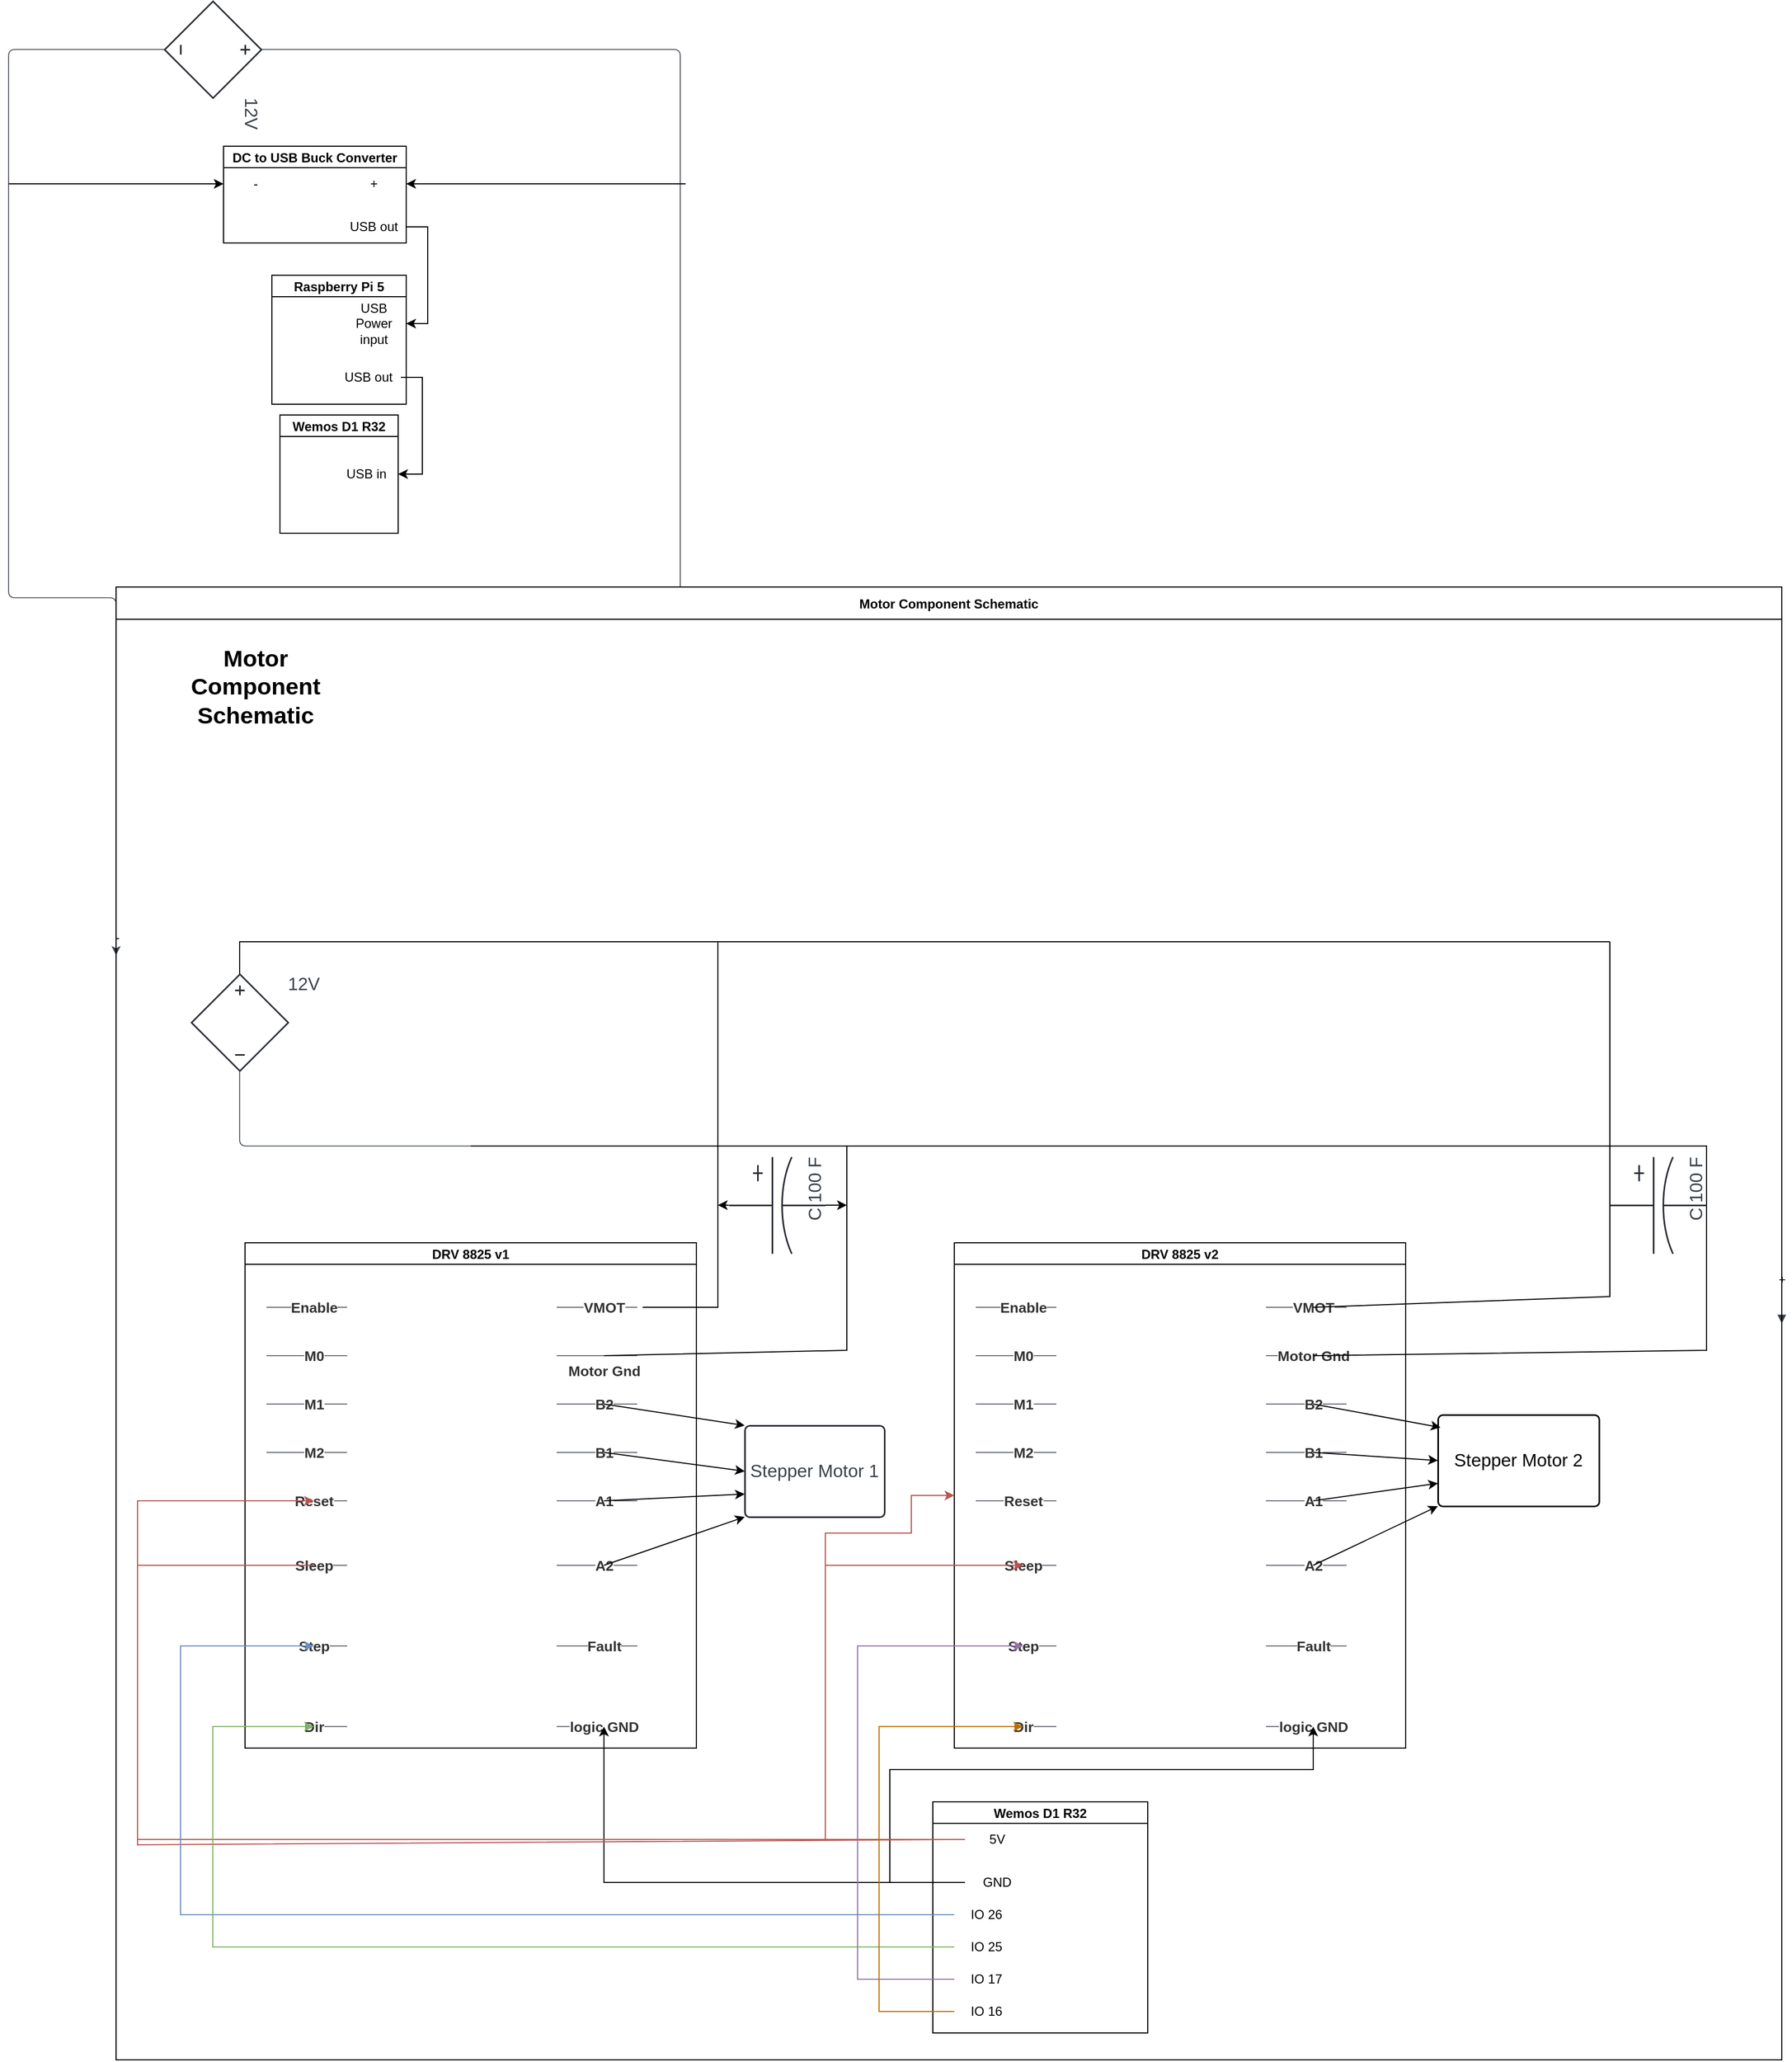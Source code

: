 <mxfile version="24.7.7">
  <diagram name="Page-1" id="7f8eeRSNO61apV8C3hmS">
    <mxGraphModel dx="2049" dy="2164" grid="1" gridSize="10" guides="1" tooltips="1" connect="1" arrows="1" fold="1" page="1" pageScale="1" pageWidth="850" pageHeight="1100" math="0" shadow="0">
      <root>
        <mxCell id="0" />
        <mxCell id="1" parent="0" />
        <mxCell id="pym4YxWfksxZp7_tP3VW-1" value="" style="html=1;overflow=block;blockSpacing=1;whiteSpace=wrap;container=1;pointerEvents=0;collapsible=0;recursiveResize=0;fontSize=13;spacing=0;strokeColor=#unset;fillOpacity=0;rounded=1;absoluteArcSize=1;arcSize=9;fillColor=#000000;strokeWidth=NaN;lucidId=iUW3VaTIrjWA;" vertex="1" parent="1">
          <mxGeometry x="210" y="60" width="405" height="585" as="geometry" />
        </mxCell>
        <mxCell id="pym4YxWfksxZp7_tP3VW-14" value="" style="html=1;jettySize=18;whiteSpace=wrap;fontSize=13;strokeColor=#3a414a;strokeOpacity=100;strokeWidth=0.8;rounded=1;arcSize=12;edgeStyle=orthogonalEdgeStyle;startArrow=none;endArrow=classic;exitX=0.5;exitY=1;exitPerimeter=0;lucidId=90W3UFExJlwN;entryX=0;entryY=0.25;entryDx=0;entryDy=0;endFill=1;exitDx=0;exitDy=0;" edge="1" parent="1" source="pym4YxWfksxZp7_tP3VW-19" target="pym4YxWfksxZp7_tP3VW-138">
          <mxGeometry width="100" height="100" relative="1" as="geometry">
            <Array as="points">
              <mxPoint x="530" y="-720" />
              <mxPoint x="530" y="-210" />
            </Array>
            <mxPoint x="1457.14" y="-497.6" as="targetPoint" />
            <mxPoint x="650" y="-710" as="sourcePoint" />
          </mxGeometry>
        </mxCell>
        <mxCell id="pym4YxWfksxZp7_tP3VW-226" value="-" style="edgeLabel;html=1;align=center;verticalAlign=middle;resizable=0;points=[];" vertex="1" connectable="0" parent="pym4YxWfksxZp7_tP3VW-14">
          <mxGeometry x="0.969" y="1" relative="1" as="geometry">
            <mxPoint as="offset" />
          </mxGeometry>
        </mxCell>
        <mxCell id="pym4YxWfksxZp7_tP3VW-18" value="" style="html=1;jettySize=18;whiteSpace=wrap;fontSize=13;strokeColor=#3a414a;strokeOpacity=100;strokeWidth=0.8;rounded=1;arcSize=12;edgeStyle=orthogonalEdgeStyle;startArrow=none;endArrow=block;exitX=0.5;exitY=0;exitPerimeter=0;lucidId=~0W3Ct3SU_Aw;entryX=1;entryY=0.5;entryDx=0;entryDy=0;endFill=1;exitDx=0;exitDy=0;" edge="1" parent="1" source="pym4YxWfksxZp7_tP3VW-19" target="pym4YxWfksxZp7_tP3VW-138">
          <mxGeometry width="100" height="100" relative="1" as="geometry">
            <Array as="points">
              <mxPoint x="1155" y="-720" />
              <mxPoint x="1155" y="-200" />
            </Array>
            <mxPoint x="1115" y="-190.0" as="targetPoint" />
            <mxPoint x="1030" y="-710.0" as="sourcePoint" />
          </mxGeometry>
        </mxCell>
        <mxCell id="pym4YxWfksxZp7_tP3VW-225" value="+" style="edgeLabel;html=1;align=center;verticalAlign=middle;resizable=0;points=[];" vertex="1" connectable="0" parent="pym4YxWfksxZp7_tP3VW-18">
          <mxGeometry x="0.968" relative="1" as="geometry">
            <mxPoint as="offset" />
          </mxGeometry>
        </mxCell>
        <mxCell id="pym4YxWfksxZp7_tP3VW-19" value="12V" style="html=1;overflow=block;blockSpacing=1;whiteSpace=wrap;shape=mxgraph.electrical.signal_sources.dependent_source_3;verticalLabelPosition=middle;align=left;verticalAlign=top;labelPosition=right;fontSize=16.7;fontColor=#3a414a;spacing=0;strokeColor=#282c33;strokeOpacity=100;fillOpacity=100;rounded=1;absoluteArcSize=1;arcSize=9;rotation=90;fillColor=#ffffff;strokeWidth=1.5;lucidId=ARX3QMTHyp3W;" vertex="1" parent="1">
          <mxGeometry x="675" y="-765" width="90" height="90" as="geometry" />
        </mxCell>
        <mxCell id="pym4YxWfksxZp7_tP3VW-138" value="Motor Component Schematic" style="swimlane;startSize=30;swimlaneHead=1;noLabel=0;verticalAlign=middle;labelBackgroundColor=none;" vertex="1" parent="1">
          <mxGeometry x="630" y="-220" width="1550" height="1370" as="geometry">
            <mxRectangle x="630" y="-220" width="220" height="40" as="alternateBounds" />
          </mxGeometry>
        </mxCell>
        <mxCell id="pym4YxWfksxZp7_tP3VW-97" value="DRV 8825 v1" style="swimlane;startSize=20;" vertex="1" parent="pym4YxWfksxZp7_tP3VW-138">
          <mxGeometry x="120" y="610" width="420" height="470" as="geometry">
            <mxRectangle x="490" y="680" width="100" height="40" as="alternateBounds" />
          </mxGeometry>
        </mxCell>
        <mxCell id="pym4YxWfksxZp7_tP3VW-27" value="" style="html=1;jettySize=18;whiteSpace=wrap;fontSize=13;strokeColor=#3a414a;strokeOpacity=100;strokeWidth=0.8;rounded=1;arcSize=12;edgeStyle=orthogonalEdgeStyle;startArrow=none;endArrow=none;lucidId=ucY3mJvDZ3Nv;" edge="1" parent="pym4YxWfksxZp7_tP3VW-97">
          <mxGeometry width="100" height="100" relative="1" as="geometry">
            <Array as="points" />
            <mxPoint x="95" y="60" as="sourcePoint" />
            <mxPoint x="20" y="60" as="targetPoint" />
          </mxGeometry>
        </mxCell>
        <mxCell id="pym4YxWfksxZp7_tP3VW-28" value="Enable" style="text;html=1;resizable=0;labelBackgroundColor=default;align=center;verticalAlign=middle;fontStyle=1;fontColor=#333333;fontSize=13.3;" vertex="1" parent="pym4YxWfksxZp7_tP3VW-27">
          <mxGeometry x="-0.173" relative="1" as="geometry">
            <mxPoint as="offset" />
          </mxGeometry>
        </mxCell>
        <mxCell id="pym4YxWfksxZp7_tP3VW-29" value="" style="html=1;jettySize=18;whiteSpace=wrap;fontSize=13;strokeColor=#3a414a;strokeOpacity=100;strokeWidth=0.8;rounded=1;arcSize=12;edgeStyle=orthogonalEdgeStyle;startArrow=none;endArrow=none;lucidId=~cY3NGBpno4B;" edge="1" parent="pym4YxWfksxZp7_tP3VW-97">
          <mxGeometry width="100" height="100" relative="1" as="geometry">
            <Array as="points" />
            <mxPoint x="95" y="105" as="sourcePoint" />
            <mxPoint x="20" y="105" as="targetPoint" />
          </mxGeometry>
        </mxCell>
        <mxCell id="pym4YxWfksxZp7_tP3VW-30" value="M0" style="text;html=1;resizable=0;labelBackgroundColor=default;align=center;verticalAlign=middle;fontStyle=1;fontColor=#333333;fontSize=13.3;" vertex="1" parent="pym4YxWfksxZp7_tP3VW-29">
          <mxGeometry x="-0.173" relative="1" as="geometry">
            <mxPoint as="offset" />
          </mxGeometry>
        </mxCell>
        <mxCell id="pym4YxWfksxZp7_tP3VW-31" value="" style="html=1;jettySize=18;whiteSpace=wrap;fontSize=13;strokeColor=#3a414a;strokeOpacity=100;strokeWidth=0.8;rounded=1;arcSize=12;edgeStyle=orthogonalEdgeStyle;startArrow=none;endArrow=none;lucidId=ddY3imBptLGA;" edge="1" parent="pym4YxWfksxZp7_tP3VW-97">
          <mxGeometry width="100" height="100" relative="1" as="geometry">
            <Array as="points" />
            <mxPoint x="95" y="150" as="sourcePoint" />
            <mxPoint x="20" y="150" as="targetPoint" />
          </mxGeometry>
        </mxCell>
        <mxCell id="pym4YxWfksxZp7_tP3VW-32" value="M1" style="text;html=1;resizable=0;labelBackgroundColor=default;align=center;verticalAlign=middle;fontStyle=1;fontColor=#333333;fontSize=13.3;" vertex="1" parent="pym4YxWfksxZp7_tP3VW-31">
          <mxGeometry x="-0.173" relative="1" as="geometry">
            <mxPoint as="offset" />
          </mxGeometry>
        </mxCell>
        <mxCell id="pym4YxWfksxZp7_tP3VW-33" value="" style="html=1;jettySize=18;whiteSpace=wrap;fontSize=13;strokeColor=#3a414a;strokeOpacity=100;strokeWidth=0.8;rounded=1;arcSize=12;edgeStyle=orthogonalEdgeStyle;startArrow=none;endArrow=none;lucidId=odY3B1r..Krc;" edge="1" parent="pym4YxWfksxZp7_tP3VW-97">
          <mxGeometry width="100" height="100" relative="1" as="geometry">
            <Array as="points" />
            <mxPoint x="95" y="195" as="sourcePoint" />
            <mxPoint x="20" y="195" as="targetPoint" />
          </mxGeometry>
        </mxCell>
        <mxCell id="pym4YxWfksxZp7_tP3VW-34" value="M2" style="text;html=1;resizable=0;labelBackgroundColor=default;align=center;verticalAlign=middle;fontStyle=1;fontColor=#333333;fontSize=13.3;" vertex="1" parent="pym4YxWfksxZp7_tP3VW-33">
          <mxGeometry x="-0.173" relative="1" as="geometry">
            <mxPoint as="offset" />
          </mxGeometry>
        </mxCell>
        <mxCell id="pym4YxWfksxZp7_tP3VW-35" value="" style="html=1;jettySize=18;whiteSpace=wrap;fontSize=13;strokeColor=#3a414a;strokeOpacity=100;strokeWidth=0.8;rounded=1;arcSize=12;edgeStyle=orthogonalEdgeStyle;startArrow=none;endArrow=none;lucidId=qdY3grdjKxWu;" edge="1" parent="pym4YxWfksxZp7_tP3VW-97">
          <mxGeometry width="100" height="100" relative="1" as="geometry">
            <Array as="points" />
            <mxPoint x="95" y="240" as="sourcePoint" />
            <mxPoint x="20" y="240" as="targetPoint" />
          </mxGeometry>
        </mxCell>
        <mxCell id="pym4YxWfksxZp7_tP3VW-36" value="Reset" style="text;html=1;resizable=0;labelBackgroundColor=default;align=center;verticalAlign=middle;fontStyle=1;fontColor=#333333;fontSize=13.3;" vertex="1" parent="pym4YxWfksxZp7_tP3VW-35">
          <mxGeometry x="-0.173" relative="1" as="geometry">
            <mxPoint as="offset" />
          </mxGeometry>
        </mxCell>
        <mxCell id="pym4YxWfksxZp7_tP3VW-37" value="" style="html=1;jettySize=18;whiteSpace=wrap;fontSize=13;strokeColor=#3a414a;strokeOpacity=100;strokeWidth=0.8;rounded=1;arcSize=12;edgeStyle=orthogonalEdgeStyle;startArrow=none;endArrow=none;lucidId=sdY3.HNj6rKa;" edge="1" parent="pym4YxWfksxZp7_tP3VW-97">
          <mxGeometry width="100" height="100" relative="1" as="geometry">
            <Array as="points" />
            <mxPoint x="95" y="300" as="sourcePoint" />
            <mxPoint x="20" y="300" as="targetPoint" />
          </mxGeometry>
        </mxCell>
        <mxCell id="pym4YxWfksxZp7_tP3VW-38" value="Sleep" style="text;html=1;resizable=0;labelBackgroundColor=default;align=center;verticalAlign=middle;fontStyle=1;fontColor=#333333;fontSize=13.3;" vertex="1" parent="pym4YxWfksxZp7_tP3VW-37">
          <mxGeometry x="-0.173" relative="1" as="geometry">
            <mxPoint as="offset" />
          </mxGeometry>
        </mxCell>
        <mxCell id="pym4YxWfksxZp7_tP3VW-39" value="" style="html=1;jettySize=18;whiteSpace=wrap;fontSize=13;strokeColor=#3a414a;strokeOpacity=100;strokeWidth=0.8;rounded=1;arcSize=12;edgeStyle=orthogonalEdgeStyle;startArrow=none;endArrow=none;lucidId=ydY3kjrEk9Y1;" edge="1" parent="pym4YxWfksxZp7_tP3VW-97">
          <mxGeometry width="100" height="100" relative="1" as="geometry">
            <Array as="points" />
            <mxPoint x="95" y="375" as="sourcePoint" />
            <mxPoint x="20" y="375" as="targetPoint" />
          </mxGeometry>
        </mxCell>
        <mxCell id="pym4YxWfksxZp7_tP3VW-40" value="Step" style="text;html=1;resizable=0;labelBackgroundColor=default;align=center;verticalAlign=middle;fontStyle=1;fontColor=#333333;fontSize=13.3;" vertex="1" parent="pym4YxWfksxZp7_tP3VW-39">
          <mxGeometry x="-0.173" relative="1" as="geometry">
            <mxPoint as="offset" />
          </mxGeometry>
        </mxCell>
        <mxCell id="pym4YxWfksxZp7_tP3VW-41" value="" style="html=1;jettySize=18;whiteSpace=wrap;fontSize=13;strokeColor=#3a414a;strokeOpacity=100;strokeWidth=0.8;rounded=1;arcSize=12;edgeStyle=orthogonalEdgeStyle;startArrow=none;endArrow=none;lucidId=BdY3i.5ItI6B;" edge="1" parent="pym4YxWfksxZp7_tP3VW-97">
          <mxGeometry width="100" height="100" relative="1" as="geometry">
            <Array as="points" />
            <mxPoint x="95" y="450" as="sourcePoint" />
            <mxPoint x="20" y="450" as="targetPoint" />
          </mxGeometry>
        </mxCell>
        <mxCell id="pym4YxWfksxZp7_tP3VW-42" value="Dir" style="text;html=1;resizable=0;labelBackgroundColor=default;align=center;verticalAlign=middle;fontStyle=1;fontColor=#333333;fontSize=13.3;" vertex="1" parent="pym4YxWfksxZp7_tP3VW-41">
          <mxGeometry x="-0.173" relative="1" as="geometry">
            <mxPoint as="offset" />
          </mxGeometry>
        </mxCell>
        <mxCell id="pym4YxWfksxZp7_tP3VW-43" value="" style="html=1;jettySize=18;whiteSpace=wrap;fontSize=13;strokeColor=#3a414a;strokeOpacity=100;strokeWidth=0.8;rounded=1;arcSize=12;edgeStyle=orthogonalEdgeStyle;startArrow=none;endArrow=none;lucidId=SdY3vMm.1YsY;" edge="1" parent="pym4YxWfksxZp7_tP3VW-97">
          <mxGeometry width="100" height="100" relative="1" as="geometry">
            <Array as="points" />
            <mxPoint x="365" y="60" as="sourcePoint" />
            <mxPoint x="290" y="60" as="targetPoint" />
          </mxGeometry>
        </mxCell>
        <mxCell id="pym4YxWfksxZp7_tP3VW-44" value="VMOT" style="text;html=1;resizable=0;labelBackgroundColor=default;align=center;verticalAlign=middle;fontStyle=1;fontColor=#333333;fontSize=13.3;" vertex="1" parent="pym4YxWfksxZp7_tP3VW-43">
          <mxGeometry x="-0.173" relative="1" as="geometry">
            <mxPoint as="offset" />
          </mxGeometry>
        </mxCell>
        <mxCell id="pym4YxWfksxZp7_tP3VW-45" value="" style="html=1;jettySize=18;whiteSpace=wrap;fontSize=13;strokeColor=#3a414a;strokeOpacity=100;strokeWidth=0.8;rounded=1;arcSize=12;edgeStyle=orthogonalEdgeStyle;startArrow=none;endArrow=none;lucidId=SdY3_CNYKk1w;" edge="1" parent="pym4YxWfksxZp7_tP3VW-97">
          <mxGeometry width="100" height="100" relative="1" as="geometry">
            <Array as="points" />
            <mxPoint x="365" y="105" as="sourcePoint" />
            <mxPoint x="290" y="105" as="targetPoint" />
          </mxGeometry>
        </mxCell>
        <mxCell id="pym4YxWfksxZp7_tP3VW-46" value="Motor Gnd" style="text;html=1;resizable=0;labelBackgroundColor=default;align=center;verticalAlign=top;fontStyle=1;fontColor=#333333;fontSize=13.3;" vertex="1" parent="pym4YxWfksxZp7_tP3VW-45">
          <mxGeometry x="-0.173" relative="1" as="geometry">
            <mxPoint as="offset" />
          </mxGeometry>
        </mxCell>
        <mxCell id="pym4YxWfksxZp7_tP3VW-47" value="" style="html=1;jettySize=18;whiteSpace=wrap;fontSize=13;strokeColor=#3a414a;strokeOpacity=100;strokeWidth=0.8;rounded=1;arcSize=12;edgeStyle=orthogonalEdgeStyle;startArrow=none;endArrow=none;lucidId=SdY35.Cq0KX-;" edge="1" parent="pym4YxWfksxZp7_tP3VW-97">
          <mxGeometry width="100" height="100" relative="1" as="geometry">
            <Array as="points" />
            <mxPoint x="365" y="150" as="sourcePoint" />
            <mxPoint x="290" y="150" as="targetPoint" />
          </mxGeometry>
        </mxCell>
        <mxCell id="pym4YxWfksxZp7_tP3VW-48" value="B2" style="text;html=1;resizable=0;labelBackgroundColor=default;align=center;verticalAlign=middle;fontStyle=1;fontColor=#333333;fontSize=13.3;" vertex="1" parent="pym4YxWfksxZp7_tP3VW-47">
          <mxGeometry x="-0.173" relative="1" as="geometry">
            <mxPoint as="offset" />
          </mxGeometry>
        </mxCell>
        <mxCell id="pym4YxWfksxZp7_tP3VW-49" value="" style="html=1;jettySize=18;whiteSpace=wrap;fontSize=13;strokeColor=#3a414a;strokeOpacity=100;strokeWidth=0.8;rounded=1;arcSize=12;edgeStyle=orthogonalEdgeStyle;startArrow=none;endArrow=none;lucidId=SdY3~BlzEds2;" edge="1" parent="pym4YxWfksxZp7_tP3VW-97">
          <mxGeometry width="100" height="100" relative="1" as="geometry">
            <Array as="points" />
            <mxPoint x="365" y="195" as="sourcePoint" />
            <mxPoint x="290" y="195" as="targetPoint" />
          </mxGeometry>
        </mxCell>
        <mxCell id="pym4YxWfksxZp7_tP3VW-50" value="B1" style="text;html=1;resizable=0;labelBackgroundColor=default;align=center;verticalAlign=middle;fontStyle=1;fontColor=#333333;fontSize=13.3;" vertex="1" parent="pym4YxWfksxZp7_tP3VW-49">
          <mxGeometry x="-0.173" relative="1" as="geometry">
            <mxPoint as="offset" />
          </mxGeometry>
        </mxCell>
        <mxCell id="pym4YxWfksxZp7_tP3VW-51" value="" style="html=1;jettySize=18;whiteSpace=wrap;fontSize=13;strokeColor=#3a414a;strokeOpacity=100;strokeWidth=0.8;rounded=1;arcSize=12;edgeStyle=orthogonalEdgeStyle;startArrow=none;endArrow=none;lucidId=SdY30ArI8SJu;" edge="1" parent="pym4YxWfksxZp7_tP3VW-97">
          <mxGeometry width="100" height="100" relative="1" as="geometry">
            <Array as="points" />
            <mxPoint x="365" y="240" as="sourcePoint" />
            <mxPoint x="290" y="240" as="targetPoint" />
          </mxGeometry>
        </mxCell>
        <mxCell id="pym4YxWfksxZp7_tP3VW-52" value="A1" style="text;html=1;resizable=0;labelBackgroundColor=default;align=center;verticalAlign=middle;fontStyle=1;fontColor=#333333;fontSize=13.3;" vertex="1" parent="pym4YxWfksxZp7_tP3VW-51">
          <mxGeometry x="-0.173" relative="1" as="geometry">
            <mxPoint as="offset" />
          </mxGeometry>
        </mxCell>
        <mxCell id="pym4YxWfksxZp7_tP3VW-53" value="" style="html=1;jettySize=18;whiteSpace=wrap;fontSize=13;strokeColor=#3a414a;strokeOpacity=100;strokeWidth=0.8;rounded=1;arcSize=12;edgeStyle=orthogonalEdgeStyle;startArrow=none;endArrow=none;lucidId=SdY3f5CYBzJn;" edge="1" parent="pym4YxWfksxZp7_tP3VW-97">
          <mxGeometry width="100" height="100" relative="1" as="geometry">
            <Array as="points" />
            <mxPoint x="365" y="300" as="sourcePoint" />
            <mxPoint x="290" y="300" as="targetPoint" />
          </mxGeometry>
        </mxCell>
        <mxCell id="pym4YxWfksxZp7_tP3VW-54" value="A2" style="text;html=1;resizable=0;labelBackgroundColor=default;align=center;verticalAlign=middle;fontStyle=1;fontColor=#333333;fontSize=13.3;" vertex="1" parent="pym4YxWfksxZp7_tP3VW-53">
          <mxGeometry x="-0.173" relative="1" as="geometry">
            <mxPoint as="offset" />
          </mxGeometry>
        </mxCell>
        <mxCell id="pym4YxWfksxZp7_tP3VW-55" value="" style="html=1;jettySize=18;whiteSpace=wrap;fontSize=13;strokeColor=#3a414a;strokeOpacity=100;strokeWidth=0.8;rounded=1;arcSize=12;edgeStyle=orthogonalEdgeStyle;startArrow=none;endArrow=none;lucidId=SdY3awZ6CT2i;" edge="1" parent="pym4YxWfksxZp7_tP3VW-97">
          <mxGeometry width="100" height="100" relative="1" as="geometry">
            <Array as="points" />
            <mxPoint x="365" y="375" as="sourcePoint" />
            <mxPoint x="290" y="375" as="targetPoint" />
          </mxGeometry>
        </mxCell>
        <mxCell id="pym4YxWfksxZp7_tP3VW-56" value="Fault" style="text;html=1;resizable=0;labelBackgroundColor=default;align=center;verticalAlign=middle;fontStyle=1;fontColor=#333333;fontSize=13.3;" vertex="1" parent="pym4YxWfksxZp7_tP3VW-55">
          <mxGeometry x="-0.173" relative="1" as="geometry">
            <mxPoint as="offset" />
          </mxGeometry>
        </mxCell>
        <mxCell id="pym4YxWfksxZp7_tP3VW-57" value="" style="html=1;jettySize=18;whiteSpace=wrap;fontSize=13;strokeColor=#3a414a;strokeOpacity=100;strokeWidth=0.8;rounded=1;arcSize=12;edgeStyle=orthogonalEdgeStyle;startArrow=none;endArrow=none;lucidId=SdY3CwZnx.ZL;" edge="1" parent="pym4YxWfksxZp7_tP3VW-97">
          <mxGeometry width="100" height="100" relative="1" as="geometry">
            <Array as="points" />
            <mxPoint x="365" y="450" as="sourcePoint" />
            <mxPoint x="290" y="450" as="targetPoint" />
          </mxGeometry>
        </mxCell>
        <mxCell id="pym4YxWfksxZp7_tP3VW-58" value="logic GND" style="text;html=1;resizable=0;labelBackgroundColor=default;align=center;verticalAlign=middle;fontStyle=1;fontColor=#333333;fontSize=13.3;" vertex="1" parent="pym4YxWfksxZp7_tP3VW-57">
          <mxGeometry x="-0.173" relative="1" as="geometry">
            <mxPoint as="offset" />
          </mxGeometry>
        </mxCell>
        <mxCell id="pym4YxWfksxZp7_tP3VW-151" value="" style="endArrow=none;html=1;rounded=0;" edge="1" parent="pym4YxWfksxZp7_tP3VW-97">
          <mxGeometry width="50" height="50" relative="1" as="geometry">
            <mxPoint x="370" y="60" as="sourcePoint" />
            <mxPoint x="440" y="-280" as="targetPoint" />
            <Array as="points">
              <mxPoint x="440" y="60" />
              <mxPoint x="440" y="-100" />
            </Array>
          </mxGeometry>
        </mxCell>
        <mxCell id="pym4YxWfksxZp7_tP3VW-103" value="DRV 8825 v2" style="swimlane;startSize=20;" vertex="1" parent="pym4YxWfksxZp7_tP3VW-138">
          <mxGeometry x="780" y="610" width="420" height="470" as="geometry">
            <mxRectangle x="690" y="630" width="100" height="40" as="alternateBounds" />
          </mxGeometry>
        </mxCell>
        <mxCell id="pym4YxWfksxZp7_tP3VW-104" value="" style="html=1;jettySize=18;whiteSpace=wrap;fontSize=13;strokeColor=#3a414a;strokeOpacity=100;strokeWidth=0.8;rounded=1;arcSize=12;edgeStyle=orthogonalEdgeStyle;startArrow=none;endArrow=none;lucidId=ucY3mJvDZ3Nv;" edge="1" parent="pym4YxWfksxZp7_tP3VW-103">
          <mxGeometry width="100" height="100" relative="1" as="geometry">
            <Array as="points" />
            <mxPoint x="95" y="60" as="sourcePoint" />
            <mxPoint x="20" y="60" as="targetPoint" />
          </mxGeometry>
        </mxCell>
        <mxCell id="pym4YxWfksxZp7_tP3VW-105" value="Enable" style="text;html=1;resizable=0;labelBackgroundColor=default;align=center;verticalAlign=middle;fontStyle=1;fontColor=#333333;fontSize=13.3;" vertex="1" parent="pym4YxWfksxZp7_tP3VW-104">
          <mxGeometry x="-0.173" relative="1" as="geometry">
            <mxPoint as="offset" />
          </mxGeometry>
        </mxCell>
        <mxCell id="pym4YxWfksxZp7_tP3VW-106" value="" style="html=1;jettySize=18;whiteSpace=wrap;fontSize=13;strokeColor=#3a414a;strokeOpacity=100;strokeWidth=0.8;rounded=1;arcSize=12;edgeStyle=orthogonalEdgeStyle;startArrow=none;endArrow=none;lucidId=~cY3NGBpno4B;" edge="1" parent="pym4YxWfksxZp7_tP3VW-103">
          <mxGeometry width="100" height="100" relative="1" as="geometry">
            <Array as="points" />
            <mxPoint x="95" y="105" as="sourcePoint" />
            <mxPoint x="20" y="105" as="targetPoint" />
          </mxGeometry>
        </mxCell>
        <mxCell id="pym4YxWfksxZp7_tP3VW-107" value="M0" style="text;html=1;resizable=0;labelBackgroundColor=default;align=center;verticalAlign=middle;fontStyle=1;fontColor=#333333;fontSize=13.3;" vertex="1" parent="pym4YxWfksxZp7_tP3VW-106">
          <mxGeometry x="-0.173" relative="1" as="geometry">
            <mxPoint as="offset" />
          </mxGeometry>
        </mxCell>
        <mxCell id="pym4YxWfksxZp7_tP3VW-108" value="" style="html=1;jettySize=18;whiteSpace=wrap;fontSize=13;strokeColor=#3a414a;strokeOpacity=100;strokeWidth=0.8;rounded=1;arcSize=12;edgeStyle=orthogonalEdgeStyle;startArrow=none;endArrow=none;lucidId=ddY3imBptLGA;" edge="1" parent="pym4YxWfksxZp7_tP3VW-103">
          <mxGeometry width="100" height="100" relative="1" as="geometry">
            <Array as="points" />
            <mxPoint x="95" y="150" as="sourcePoint" />
            <mxPoint x="20" y="150" as="targetPoint" />
          </mxGeometry>
        </mxCell>
        <mxCell id="pym4YxWfksxZp7_tP3VW-109" value="M1" style="text;html=1;resizable=0;labelBackgroundColor=default;align=center;verticalAlign=middle;fontStyle=1;fontColor=#333333;fontSize=13.3;" vertex="1" parent="pym4YxWfksxZp7_tP3VW-108">
          <mxGeometry x="-0.173" relative="1" as="geometry">
            <mxPoint as="offset" />
          </mxGeometry>
        </mxCell>
        <mxCell id="pym4YxWfksxZp7_tP3VW-110" value="" style="html=1;jettySize=18;whiteSpace=wrap;fontSize=13;strokeColor=#3a414a;strokeOpacity=100;strokeWidth=0.8;rounded=1;arcSize=12;edgeStyle=orthogonalEdgeStyle;startArrow=none;endArrow=none;lucidId=odY3B1r..Krc;" edge="1" parent="pym4YxWfksxZp7_tP3VW-103">
          <mxGeometry width="100" height="100" relative="1" as="geometry">
            <Array as="points" />
            <mxPoint x="95" y="195" as="sourcePoint" />
            <mxPoint x="20" y="195" as="targetPoint" />
          </mxGeometry>
        </mxCell>
        <mxCell id="pym4YxWfksxZp7_tP3VW-111" value="M2" style="text;html=1;resizable=0;labelBackgroundColor=default;align=center;verticalAlign=middle;fontStyle=1;fontColor=#333333;fontSize=13.3;" vertex="1" parent="pym4YxWfksxZp7_tP3VW-110">
          <mxGeometry x="-0.173" relative="1" as="geometry">
            <mxPoint as="offset" />
          </mxGeometry>
        </mxCell>
        <mxCell id="pym4YxWfksxZp7_tP3VW-112" value="" style="html=1;jettySize=18;whiteSpace=wrap;fontSize=13;strokeColor=#3a414a;strokeOpacity=100;strokeWidth=0.8;rounded=1;arcSize=12;edgeStyle=orthogonalEdgeStyle;startArrow=none;endArrow=none;lucidId=qdY3grdjKxWu;" edge="1" parent="pym4YxWfksxZp7_tP3VW-103">
          <mxGeometry width="100" height="100" relative="1" as="geometry">
            <Array as="points" />
            <mxPoint x="95" y="240" as="sourcePoint" />
            <mxPoint x="20" y="240" as="targetPoint" />
          </mxGeometry>
        </mxCell>
        <mxCell id="pym4YxWfksxZp7_tP3VW-113" value="Reset" style="text;html=1;resizable=0;labelBackgroundColor=default;align=center;verticalAlign=middle;fontStyle=1;fontColor=#333333;fontSize=13.3;" vertex="1" parent="pym4YxWfksxZp7_tP3VW-112">
          <mxGeometry x="-0.173" relative="1" as="geometry">
            <mxPoint as="offset" />
          </mxGeometry>
        </mxCell>
        <mxCell id="pym4YxWfksxZp7_tP3VW-114" value="" style="html=1;jettySize=18;whiteSpace=wrap;fontSize=13;strokeColor=#3a414a;strokeOpacity=100;strokeWidth=0.8;rounded=1;arcSize=12;edgeStyle=orthogonalEdgeStyle;startArrow=none;endArrow=none;lucidId=sdY3.HNj6rKa;" edge="1" parent="pym4YxWfksxZp7_tP3VW-103">
          <mxGeometry width="100" height="100" relative="1" as="geometry">
            <Array as="points" />
            <mxPoint x="95" y="300" as="sourcePoint" />
            <mxPoint x="20" y="300" as="targetPoint" />
          </mxGeometry>
        </mxCell>
        <mxCell id="pym4YxWfksxZp7_tP3VW-115" value="Sleep" style="text;html=1;resizable=0;labelBackgroundColor=default;align=center;verticalAlign=middle;fontStyle=1;fontColor=#333333;fontSize=13.3;" vertex="1" parent="pym4YxWfksxZp7_tP3VW-114">
          <mxGeometry x="-0.173" relative="1" as="geometry">
            <mxPoint as="offset" />
          </mxGeometry>
        </mxCell>
        <mxCell id="pym4YxWfksxZp7_tP3VW-116" value="" style="html=1;jettySize=18;whiteSpace=wrap;fontSize=13;strokeColor=#3a414a;strokeOpacity=100;strokeWidth=0.8;rounded=1;arcSize=12;edgeStyle=orthogonalEdgeStyle;startArrow=none;endArrow=none;lucidId=ydY3kjrEk9Y1;" edge="1" parent="pym4YxWfksxZp7_tP3VW-103">
          <mxGeometry width="100" height="100" relative="1" as="geometry">
            <Array as="points" />
            <mxPoint x="95" y="375" as="sourcePoint" />
            <mxPoint x="20" y="375" as="targetPoint" />
          </mxGeometry>
        </mxCell>
        <mxCell id="pym4YxWfksxZp7_tP3VW-117" value="Step" style="text;html=1;resizable=0;labelBackgroundColor=default;align=center;verticalAlign=middle;fontStyle=1;fontColor=#333333;fontSize=13.3;" vertex="1" parent="pym4YxWfksxZp7_tP3VW-116">
          <mxGeometry x="-0.173" relative="1" as="geometry">
            <mxPoint as="offset" />
          </mxGeometry>
        </mxCell>
        <mxCell id="pym4YxWfksxZp7_tP3VW-118" value="" style="html=1;jettySize=18;whiteSpace=wrap;fontSize=13;strokeColor=#3a414a;strokeOpacity=100;strokeWidth=0.8;rounded=1;arcSize=12;edgeStyle=orthogonalEdgeStyle;startArrow=none;endArrow=none;lucidId=BdY3i.5ItI6B;" edge="1" parent="pym4YxWfksxZp7_tP3VW-103">
          <mxGeometry width="100" height="100" relative="1" as="geometry">
            <Array as="points" />
            <mxPoint x="95" y="450" as="sourcePoint" />
            <mxPoint x="20" y="450" as="targetPoint" />
          </mxGeometry>
        </mxCell>
        <mxCell id="pym4YxWfksxZp7_tP3VW-119" value="Dir" style="text;html=1;resizable=0;labelBackgroundColor=default;align=center;verticalAlign=middle;fontStyle=1;fontColor=#333333;fontSize=13.3;" vertex="1" parent="pym4YxWfksxZp7_tP3VW-118">
          <mxGeometry x="-0.173" relative="1" as="geometry">
            <mxPoint as="offset" />
          </mxGeometry>
        </mxCell>
        <mxCell id="pym4YxWfksxZp7_tP3VW-120" value="" style="html=1;jettySize=18;whiteSpace=wrap;fontSize=13;strokeColor=#3a414a;strokeOpacity=100;strokeWidth=0.8;rounded=1;arcSize=12;edgeStyle=orthogonalEdgeStyle;startArrow=none;endArrow=none;lucidId=SdY3vMm.1YsY;" edge="1" parent="pym4YxWfksxZp7_tP3VW-103">
          <mxGeometry width="100" height="100" relative="1" as="geometry">
            <Array as="points" />
            <mxPoint x="365" y="60" as="sourcePoint" />
            <mxPoint x="290" y="60" as="targetPoint" />
          </mxGeometry>
        </mxCell>
        <mxCell id="pym4YxWfksxZp7_tP3VW-121" value="VMOT" style="text;html=1;resizable=0;labelBackgroundColor=default;align=center;verticalAlign=middle;fontStyle=1;fontColor=#333333;fontSize=13.3;" vertex="1" parent="pym4YxWfksxZp7_tP3VW-120">
          <mxGeometry x="-0.173" relative="1" as="geometry">
            <mxPoint as="offset" />
          </mxGeometry>
        </mxCell>
        <mxCell id="pym4YxWfksxZp7_tP3VW-122" value="" style="html=1;jettySize=18;whiteSpace=wrap;fontSize=13;strokeColor=#3a414a;strokeOpacity=100;strokeWidth=0.8;rounded=1;arcSize=12;edgeStyle=orthogonalEdgeStyle;startArrow=none;endArrow=none;lucidId=SdY3_CNYKk1w;" edge="1" parent="pym4YxWfksxZp7_tP3VW-103">
          <mxGeometry width="100" height="100" relative="1" as="geometry">
            <Array as="points" />
            <mxPoint x="365" y="105" as="sourcePoint" />
            <mxPoint x="290" y="105" as="targetPoint" />
          </mxGeometry>
        </mxCell>
        <mxCell id="pym4YxWfksxZp7_tP3VW-123" value="Motor Gnd" style="text;html=1;resizable=0;labelBackgroundColor=default;align=center;verticalAlign=middle;fontStyle=1;fontColor=#333333;fontSize=13.3;" vertex="1" parent="pym4YxWfksxZp7_tP3VW-122">
          <mxGeometry x="-0.173" relative="1" as="geometry">
            <mxPoint as="offset" />
          </mxGeometry>
        </mxCell>
        <mxCell id="pym4YxWfksxZp7_tP3VW-124" value="" style="html=1;jettySize=18;whiteSpace=wrap;fontSize=13;strokeColor=#3a414a;strokeOpacity=100;strokeWidth=0.8;rounded=1;arcSize=12;edgeStyle=orthogonalEdgeStyle;startArrow=none;endArrow=none;lucidId=SdY35.Cq0KX-;" edge="1" parent="pym4YxWfksxZp7_tP3VW-103">
          <mxGeometry width="100" height="100" relative="1" as="geometry">
            <Array as="points" />
            <mxPoint x="365" y="150" as="sourcePoint" />
            <mxPoint x="290" y="150" as="targetPoint" />
          </mxGeometry>
        </mxCell>
        <mxCell id="pym4YxWfksxZp7_tP3VW-125" value="B2" style="text;html=1;resizable=0;labelBackgroundColor=default;align=center;verticalAlign=middle;fontStyle=1;fontColor=#333333;fontSize=13.3;" vertex="1" parent="pym4YxWfksxZp7_tP3VW-124">
          <mxGeometry x="-0.173" relative="1" as="geometry">
            <mxPoint as="offset" />
          </mxGeometry>
        </mxCell>
        <mxCell id="pym4YxWfksxZp7_tP3VW-126" value="" style="html=1;jettySize=18;whiteSpace=wrap;fontSize=13;strokeColor=#3a414a;strokeOpacity=100;strokeWidth=0.8;rounded=1;arcSize=12;edgeStyle=orthogonalEdgeStyle;startArrow=none;endArrow=none;lucidId=SdY3~BlzEds2;" edge="1" parent="pym4YxWfksxZp7_tP3VW-103">
          <mxGeometry width="100" height="100" relative="1" as="geometry">
            <Array as="points" />
            <mxPoint x="365" y="195" as="sourcePoint" />
            <mxPoint x="290" y="195" as="targetPoint" />
          </mxGeometry>
        </mxCell>
        <mxCell id="pym4YxWfksxZp7_tP3VW-127" value="B1" style="text;html=1;resizable=0;labelBackgroundColor=default;align=center;verticalAlign=middle;fontStyle=1;fontColor=#333333;fontSize=13.3;" vertex="1" parent="pym4YxWfksxZp7_tP3VW-126">
          <mxGeometry x="-0.173" relative="1" as="geometry">
            <mxPoint as="offset" />
          </mxGeometry>
        </mxCell>
        <mxCell id="pym4YxWfksxZp7_tP3VW-128" value="" style="html=1;jettySize=18;whiteSpace=wrap;fontSize=13;strokeColor=#3a414a;strokeOpacity=100;strokeWidth=0.8;rounded=1;arcSize=12;edgeStyle=orthogonalEdgeStyle;startArrow=none;endArrow=none;lucidId=SdY30ArI8SJu;" edge="1" parent="pym4YxWfksxZp7_tP3VW-103">
          <mxGeometry width="100" height="100" relative="1" as="geometry">
            <Array as="points" />
            <mxPoint x="365" y="240" as="sourcePoint" />
            <mxPoint x="290" y="240" as="targetPoint" />
          </mxGeometry>
        </mxCell>
        <mxCell id="pym4YxWfksxZp7_tP3VW-129" value="A1" style="text;html=1;resizable=0;labelBackgroundColor=default;align=center;verticalAlign=middle;fontStyle=1;fontColor=#333333;fontSize=13.3;" vertex="1" parent="pym4YxWfksxZp7_tP3VW-128">
          <mxGeometry x="-0.173" relative="1" as="geometry">
            <mxPoint as="offset" />
          </mxGeometry>
        </mxCell>
        <mxCell id="pym4YxWfksxZp7_tP3VW-130" value="" style="html=1;jettySize=18;whiteSpace=wrap;fontSize=13;strokeColor=#3a414a;strokeOpacity=100;strokeWidth=0.8;rounded=1;arcSize=12;edgeStyle=orthogonalEdgeStyle;startArrow=none;endArrow=none;lucidId=SdY3f5CYBzJn;" edge="1" parent="pym4YxWfksxZp7_tP3VW-103">
          <mxGeometry width="100" height="100" relative="1" as="geometry">
            <Array as="points" />
            <mxPoint x="365" y="300" as="sourcePoint" />
            <mxPoint x="290" y="300" as="targetPoint" />
          </mxGeometry>
        </mxCell>
        <mxCell id="pym4YxWfksxZp7_tP3VW-131" value="A2" style="text;html=1;resizable=0;labelBackgroundColor=default;align=center;verticalAlign=middle;fontStyle=1;fontColor=#333333;fontSize=13.3;" vertex="1" parent="pym4YxWfksxZp7_tP3VW-130">
          <mxGeometry x="-0.173" relative="1" as="geometry">
            <mxPoint as="offset" />
          </mxGeometry>
        </mxCell>
        <mxCell id="pym4YxWfksxZp7_tP3VW-132" value="" style="html=1;jettySize=18;whiteSpace=wrap;fontSize=13;strokeColor=#3a414a;strokeOpacity=100;strokeWidth=0.8;rounded=1;arcSize=12;edgeStyle=orthogonalEdgeStyle;startArrow=none;endArrow=none;lucidId=SdY3awZ6CT2i;" edge="1" parent="pym4YxWfksxZp7_tP3VW-103">
          <mxGeometry width="100" height="100" relative="1" as="geometry">
            <Array as="points" />
            <mxPoint x="365" y="375" as="sourcePoint" />
            <mxPoint x="290" y="375" as="targetPoint" />
          </mxGeometry>
        </mxCell>
        <mxCell id="pym4YxWfksxZp7_tP3VW-133" value="Fault" style="text;html=1;resizable=0;labelBackgroundColor=default;align=center;verticalAlign=middle;fontStyle=1;fontColor=#333333;fontSize=13.3;" vertex="1" parent="pym4YxWfksxZp7_tP3VW-132">
          <mxGeometry x="-0.173" relative="1" as="geometry">
            <mxPoint as="offset" />
          </mxGeometry>
        </mxCell>
        <mxCell id="pym4YxWfksxZp7_tP3VW-134" value="" style="html=1;jettySize=18;whiteSpace=wrap;fontSize=13;strokeColor=#3a414a;strokeOpacity=100;strokeWidth=0.8;rounded=1;arcSize=12;edgeStyle=orthogonalEdgeStyle;startArrow=none;endArrow=none;lucidId=SdY3CwZnx.ZL;" edge="1" parent="pym4YxWfksxZp7_tP3VW-103">
          <mxGeometry width="100" height="100" relative="1" as="geometry">
            <Array as="points" />
            <mxPoint x="365" y="450" as="sourcePoint" />
            <mxPoint x="290" y="450" as="targetPoint" />
          </mxGeometry>
        </mxCell>
        <mxCell id="pym4YxWfksxZp7_tP3VW-135" value="logic GND" style="text;html=1;resizable=0;labelBackgroundColor=default;align=center;verticalAlign=middle;fontStyle=1;fontColor=#333333;fontSize=13.3;" vertex="1" parent="pym4YxWfksxZp7_tP3VW-134">
          <mxGeometry x="-0.173" relative="1" as="geometry">
            <mxPoint as="offset" />
          </mxGeometry>
        </mxCell>
        <mxCell id="pym4YxWfksxZp7_tP3VW-9" value="Stepper Motor 1" style="html=1;overflow=block;blockSpacing=1;whiteSpace=wrap;fontSize=16.7;fontColor=#3a414a;spacing=0;strokeColor=#282c33;strokeOpacity=100;fillOpacity=100;rounded=1;absoluteArcSize=1;arcSize=9;fillColor=#ffffff;strokeWidth=1.5;lucidId=7XW37jg4eR_R;" vertex="1" parent="pym4YxWfksxZp7_tP3VW-138">
          <mxGeometry x="585" y="780" width="130" height="85" as="geometry" />
        </mxCell>
        <mxCell id="pym4YxWfksxZp7_tP3VW-10" value="Stepper Motor 2" style="html=1;overflow=block;blockSpacing=1;whiteSpace=wrap;fontSize=16.7;spacing=0;strokeOpacity=100;fillOpacity=100;rounded=1;absoluteArcSize=1;arcSize=9;strokeWidth=1.5;lucidId=VYW3DMlK4Zh3;" vertex="1" parent="pym4YxWfksxZp7_tP3VW-138">
          <mxGeometry x="1230" y="770" width="150" height="85" as="geometry" />
        </mxCell>
        <mxCell id="pym4YxWfksxZp7_tP3VW-26" value="Motor Component Schematic" style="html=1;overflow=block;blockSpacing=1;whiteSpace=wrap;fontSize=21.7;fontStyle=1;spacing=3.8;strokeOpacity=0;fillOpacity=0;rounded=1;absoluteArcSize=1;arcSize=9;strokeWidth=NaN;lucidId=Z~X3ldeMIyZf;" vertex="1" parent="pym4YxWfksxZp7_tP3VW-138">
          <mxGeometry x="40" y="50" width="180" height="86" as="geometry" />
        </mxCell>
        <mxCell id="pym4YxWfksxZp7_tP3VW-23" value="12V" style="html=1;overflow=block;blockSpacing=1;whiteSpace=wrap;shape=mxgraph.electrical.signal_sources.dependent_source_3;verticalLabelPosition=middle;align=left;verticalAlign=top;labelPosition=right;fontSize=16.7;fontColor=#3a414a;spacing=0;strokeColor=#282c33;strokeOpacity=100;fillOpacity=100;rounded=1;absoluteArcSize=1;arcSize=9;fillColor=#ffffff;strokeWidth=1.5;lucidId=8.X3.qdhrX1-;" vertex="1" parent="pym4YxWfksxZp7_tP3VW-138">
          <mxGeometry x="70" y="360" width="90" height="90" as="geometry" />
        </mxCell>
        <mxCell id="pym4YxWfksxZp7_tP3VW-20" value="" style="html=1;jettySize=18;whiteSpace=wrap;fontSize=13;strokeColor=#3a414a;strokeOpacity=100;strokeWidth=0.8;rounded=1;arcSize=12;edgeStyle=orthogonalEdgeStyle;startArrow=none;endArrow=none;entryX=0.5;entryY=1;entryPerimeter=0;lucidId=6SX3jnf_Sh.W;" edge="1" parent="pym4YxWfksxZp7_tP3VW-138" target="pym4YxWfksxZp7_tP3VW-23">
          <mxGeometry width="100" height="100" relative="1" as="geometry">
            <Array as="points">
              <mxPoint x="335" y="520" />
              <mxPoint x="115" y="520" />
            </Array>
            <mxPoint x="335" y="520" as="sourcePoint" />
          </mxGeometry>
        </mxCell>
        <mxCell id="pym4YxWfksxZp7_tP3VW-152" value="" style="endArrow=none;html=1;rounded=0;exitX=0.5;exitY=0;exitDx=0;exitDy=0;exitPerimeter=0;" edge="1" parent="pym4YxWfksxZp7_tP3VW-138" source="pym4YxWfksxZp7_tP3VW-23">
          <mxGeometry width="50" height="50" relative="1" as="geometry">
            <mxPoint x="330" y="340" as="sourcePoint" />
            <mxPoint x="1390" y="330" as="targetPoint" />
            <Array as="points">
              <mxPoint x="115" y="330" />
            </Array>
          </mxGeometry>
        </mxCell>
        <mxCell id="pym4YxWfksxZp7_tP3VW-153" value="" style="endArrow=none;html=1;rounded=0;entryX=0;entryY=0;entryDx=0;entryDy=0;" edge="1" parent="pym4YxWfksxZp7_tP3VW-138" target="pym4YxWfksxZp7_tP3VW-123">
          <mxGeometry width="50" height="50" relative="1" as="geometry">
            <mxPoint x="330" y="520" as="sourcePoint" />
            <mxPoint x="1100" y="500" as="targetPoint" />
            <Array as="points">
              <mxPoint x="1480" y="520" />
              <mxPoint x="1480" y="710" />
            </Array>
          </mxGeometry>
        </mxCell>
        <mxCell id="pym4YxWfksxZp7_tP3VW-155" value="" style="endArrow=none;html=1;rounded=0;exitX=0;exitY=0;exitDx=0;exitDy=0;" edge="1" parent="pym4YxWfksxZp7_tP3VW-138" source="pym4YxWfksxZp7_tP3VW-121">
          <mxGeometry width="50" height="50" relative="1" as="geometry">
            <mxPoint x="1380" y="730" as="sourcePoint" />
            <mxPoint x="1390" y="330" as="targetPoint" />
            <Array as="points">
              <mxPoint x="1390" y="660" />
            </Array>
          </mxGeometry>
        </mxCell>
        <mxCell id="pym4YxWfksxZp7_tP3VW-158" value="" style="endArrow=none;html=1;rounded=0;" edge="1" parent="pym4YxWfksxZp7_tP3VW-138" target="pym4YxWfksxZp7_tP3VW-46">
          <mxGeometry width="50" height="50" relative="1" as="geometry">
            <mxPoint x="680" y="520" as="sourcePoint" />
            <mxPoint x="930" y="790" as="targetPoint" />
            <Array as="points">
              <mxPoint x="680" y="710" />
            </Array>
          </mxGeometry>
        </mxCell>
        <mxCell id="pym4YxWfksxZp7_tP3VW-168" style="edgeStyle=orthogonalEdgeStyle;rounded=0;orthogonalLoop=1;jettySize=auto;html=1;exitX=0;exitY=0;exitDx=0;exitDy=0;" edge="1" parent="pym4YxWfksxZp7_tP3VW-138" source="pym4YxWfksxZp7_tP3VW-48" target="pym4YxWfksxZp7_tP3VW-9">
          <mxGeometry relative="1" as="geometry" />
        </mxCell>
        <mxCell id="pym4YxWfksxZp7_tP3VW-169" style="edgeStyle=orthogonalEdgeStyle;rounded=0;orthogonalLoop=1;jettySize=auto;html=1;exitX=0;exitY=0;exitDx=0;exitDy=0;entryX=0;entryY=0.5;entryDx=0;entryDy=0;" edge="1" parent="pym4YxWfksxZp7_tP3VW-138" source="pym4YxWfksxZp7_tP3VW-50" target="pym4YxWfksxZp7_tP3VW-9">
          <mxGeometry relative="1" as="geometry" />
        </mxCell>
        <mxCell id="pym4YxWfksxZp7_tP3VW-170" style="edgeStyle=orthogonalEdgeStyle;rounded=0;orthogonalLoop=1;jettySize=auto;html=1;exitX=0;exitY=0;exitDx=0;exitDy=0;entryX=0;entryY=0.75;entryDx=0;entryDy=0;" edge="1" parent="pym4YxWfksxZp7_tP3VW-138" source="pym4YxWfksxZp7_tP3VW-52" target="pym4YxWfksxZp7_tP3VW-9">
          <mxGeometry relative="1" as="geometry" />
        </mxCell>
        <mxCell id="pym4YxWfksxZp7_tP3VW-171" style="edgeStyle=orthogonalEdgeStyle;rounded=0;orthogonalLoop=1;jettySize=auto;html=1;exitX=0;exitY=0;exitDx=0;exitDy=0;entryX=0;entryY=1;entryDx=0;entryDy=0;" edge="1" parent="pym4YxWfksxZp7_tP3VW-138" source="pym4YxWfksxZp7_tP3VW-54" target="pym4YxWfksxZp7_tP3VW-9">
          <mxGeometry relative="1" as="geometry" />
        </mxCell>
        <mxCell id="pym4YxWfksxZp7_tP3VW-172" style="edgeStyle=orthogonalEdgeStyle;rounded=0;orthogonalLoop=1;jettySize=auto;html=1;exitX=0;exitY=0;exitDx=0;exitDy=0;entryX=0.016;entryY=0.138;entryDx=0;entryDy=0;entryPerimeter=0;" edge="1" parent="pym4YxWfksxZp7_tP3VW-138" source="pym4YxWfksxZp7_tP3VW-125" target="pym4YxWfksxZp7_tP3VW-10">
          <mxGeometry relative="1" as="geometry" />
        </mxCell>
        <mxCell id="pym4YxWfksxZp7_tP3VW-173" style="edgeStyle=orthogonalEdgeStyle;rounded=0;orthogonalLoop=1;jettySize=auto;html=1;exitX=0;exitY=0;exitDx=0;exitDy=0;entryX=0;entryY=0.5;entryDx=0;entryDy=0;" edge="1" parent="pym4YxWfksxZp7_tP3VW-138" source="pym4YxWfksxZp7_tP3VW-127" target="pym4YxWfksxZp7_tP3VW-10">
          <mxGeometry relative="1" as="geometry" />
        </mxCell>
        <mxCell id="pym4YxWfksxZp7_tP3VW-174" style="edgeStyle=orthogonalEdgeStyle;rounded=0;orthogonalLoop=1;jettySize=auto;html=1;exitX=0;exitY=0;exitDx=0;exitDy=0;entryX=0;entryY=0.75;entryDx=0;entryDy=0;" edge="1" parent="pym4YxWfksxZp7_tP3VW-138" source="pym4YxWfksxZp7_tP3VW-129" target="pym4YxWfksxZp7_tP3VW-10">
          <mxGeometry relative="1" as="geometry" />
        </mxCell>
        <mxCell id="pym4YxWfksxZp7_tP3VW-175" style="edgeStyle=orthogonalEdgeStyle;rounded=0;orthogonalLoop=1;jettySize=auto;html=1;exitX=0;exitY=0;exitDx=0;exitDy=0;entryX=0;entryY=1;entryDx=0;entryDy=0;" edge="1" parent="pym4YxWfksxZp7_tP3VW-138" source="pym4YxWfksxZp7_tP3VW-131" target="pym4YxWfksxZp7_tP3VW-10">
          <mxGeometry relative="1" as="geometry" />
        </mxCell>
        <mxCell id="pym4YxWfksxZp7_tP3VW-177" style="edgeStyle=orthogonalEdgeStyle;rounded=0;orthogonalLoop=1;jettySize=auto;html=1;exitX=0;exitY=0.5;exitDx=0;exitDy=0;exitPerimeter=0;" edge="1" parent="pym4YxWfksxZp7_tP3VW-138" source="pym4YxWfksxZp7_tP3VW-176">
          <mxGeometry relative="1" as="geometry">
            <mxPoint x="560" y="574.889" as="targetPoint" />
          </mxGeometry>
        </mxCell>
        <mxCell id="pym4YxWfksxZp7_tP3VW-178" style="edgeStyle=orthogonalEdgeStyle;rounded=0;orthogonalLoop=1;jettySize=auto;html=1;exitX=1;exitY=0.5;exitDx=0;exitDy=0;exitPerimeter=0;" edge="1" parent="pym4YxWfksxZp7_tP3VW-138" source="pym4YxWfksxZp7_tP3VW-176">
          <mxGeometry relative="1" as="geometry">
            <mxPoint x="680" y="574.889" as="targetPoint" />
          </mxGeometry>
        </mxCell>
        <mxCell id="pym4YxWfksxZp7_tP3VW-176" value="C 100 F" style="html=1;overflow=block;blockSpacing=1;whiteSpace=wrap;shape=mxgraph.electrical.capacitors.capacitor_3;fontSize=16.7;fontColor=#3a414a;spacing=0;strokeColor=#282c33;strokeOpacity=100;fillOpacity=100;rounded=1;absoluteArcSize=1;arcSize=9;rotation=0;fillColor=#ffffff;strokeWidth=1.5;lucidId=WVW3wEhzz4Tl;align=right;verticalAlign=bottom;horizontal=0;" vertex="1" parent="pym4YxWfksxZp7_tP3VW-138">
          <mxGeometry x="570" y="530" width="90" height="90" as="geometry" />
        </mxCell>
        <mxCell id="pym4YxWfksxZp7_tP3VW-179" value="C 100 F" style="html=1;overflow=block;blockSpacing=1;whiteSpace=wrap;shape=mxgraph.electrical.capacitors.capacitor_3;fontSize=16.7;fontColor=#3a414a;spacing=0;strokeColor=#282c33;strokeOpacity=100;fillOpacity=100;rounded=1;absoluteArcSize=1;arcSize=9;rotation=0;fillColor=#ffffff;strokeWidth=1.5;lucidId=WVW3wEhzz4Tl;align=right;verticalAlign=bottom;horizontal=0;" vertex="1" parent="pym4YxWfksxZp7_tP3VW-138">
          <mxGeometry x="1390" y="530" width="90" height="90" as="geometry" />
        </mxCell>
        <mxCell id="pym4YxWfksxZp7_tP3VW-181" value="Wemos D1 R32" style="swimlane;startSize=20;" vertex="1" parent="pym4YxWfksxZp7_tP3VW-138">
          <mxGeometry x="760" y="1130" width="200" height="215" as="geometry" />
        </mxCell>
        <mxCell id="pym4YxWfksxZp7_tP3VW-205" value="IO 26" style="text;html=1;align=center;verticalAlign=middle;whiteSpace=wrap;rounded=0;" vertex="1" parent="pym4YxWfksxZp7_tP3VW-181">
          <mxGeometry x="20" y="90" width="60" height="30" as="geometry" />
        </mxCell>
        <mxCell id="pym4YxWfksxZp7_tP3VW-207" value="IO 25" style="text;html=1;align=center;verticalAlign=middle;whiteSpace=wrap;rounded=0;" vertex="1" parent="pym4YxWfksxZp7_tP3VW-181">
          <mxGeometry x="20" y="120" width="60" height="30" as="geometry" />
        </mxCell>
        <mxCell id="pym4YxWfksxZp7_tP3VW-208" value="IO 17" style="text;html=1;align=center;verticalAlign=middle;whiteSpace=wrap;rounded=0;" vertex="1" parent="pym4YxWfksxZp7_tP3VW-181">
          <mxGeometry x="20" y="150" width="60" height="30" as="geometry" />
        </mxCell>
        <mxCell id="pym4YxWfksxZp7_tP3VW-209" value="IO 16" style="text;html=1;align=center;verticalAlign=middle;whiteSpace=wrap;rounded=0;" vertex="1" parent="pym4YxWfksxZp7_tP3VW-181">
          <mxGeometry x="20" y="180" width="60" height="30" as="geometry" />
        </mxCell>
        <mxCell id="pym4YxWfksxZp7_tP3VW-210" value="GND" style="text;html=1;align=center;verticalAlign=middle;whiteSpace=wrap;rounded=0;" vertex="1" parent="pym4YxWfksxZp7_tP3VW-181">
          <mxGeometry x="30" y="60" width="60" height="30" as="geometry" />
        </mxCell>
        <mxCell id="pym4YxWfksxZp7_tP3VW-211" value="5V" style="text;html=1;align=center;verticalAlign=middle;whiteSpace=wrap;rounded=0;" vertex="1" parent="pym4YxWfksxZp7_tP3VW-181">
          <mxGeometry x="30" y="20" width="60" height="30" as="geometry" />
        </mxCell>
        <mxCell id="pym4YxWfksxZp7_tP3VW-212" style="edgeStyle=orthogonalEdgeStyle;rounded=0;orthogonalLoop=1;jettySize=auto;html=1;exitX=0;exitY=0.5;exitDx=0;exitDy=0;entryX=0;entryY=0;entryDx=0;entryDy=0;" edge="1" parent="pym4YxWfksxZp7_tP3VW-138" source="pym4YxWfksxZp7_tP3VW-210" target="pym4YxWfksxZp7_tP3VW-58">
          <mxGeometry relative="1" as="geometry">
            <Array as="points">
              <mxPoint x="454" y="1205" />
            </Array>
          </mxGeometry>
        </mxCell>
        <mxCell id="pym4YxWfksxZp7_tP3VW-213" style="edgeStyle=orthogonalEdgeStyle;rounded=0;orthogonalLoop=1;jettySize=auto;html=1;exitX=0;exitY=0.5;exitDx=0;exitDy=0;entryX=0;entryY=0;entryDx=0;entryDy=0;" edge="1" parent="pym4YxWfksxZp7_tP3VW-138" source="pym4YxWfksxZp7_tP3VW-210" target="pym4YxWfksxZp7_tP3VW-135">
          <mxGeometry relative="1" as="geometry">
            <Array as="points">
              <mxPoint x="720" y="1205" />
              <mxPoint x="720" y="1100" />
              <mxPoint x="1114" y="1100" />
            </Array>
          </mxGeometry>
        </mxCell>
        <mxCell id="pym4YxWfksxZp7_tP3VW-215" style="edgeStyle=orthogonalEdgeStyle;rounded=0;orthogonalLoop=1;jettySize=auto;html=1;exitX=0;exitY=0.5;exitDx=0;exitDy=0;entryX=0;entryY=0;entryDx=0;entryDy=0;fillColor=#f8cecc;strokeColor=#b85450;" edge="1" parent="pym4YxWfksxZp7_tP3VW-138" source="pym4YxWfksxZp7_tP3VW-211" target="pym4YxWfksxZp7_tP3VW-115">
          <mxGeometry relative="1" as="geometry">
            <Array as="points">
              <mxPoint x="660" y="1165" />
              <mxPoint x="660" y="910" />
            </Array>
          </mxGeometry>
        </mxCell>
        <mxCell id="pym4YxWfksxZp7_tP3VW-216" style="edgeStyle=orthogonalEdgeStyle;rounded=0;orthogonalLoop=1;jettySize=auto;html=1;exitX=0;exitY=0.5;exitDx=0;exitDy=0;entryX=0;entryY=0.5;entryDx=0;entryDy=0;fillColor=#f8cecc;strokeColor=#b85450;" edge="1" parent="pym4YxWfksxZp7_tP3VW-138" source="pym4YxWfksxZp7_tP3VW-211" target="pym4YxWfksxZp7_tP3VW-103">
          <mxGeometry relative="1" as="geometry">
            <Array as="points">
              <mxPoint x="660" y="1165" />
              <mxPoint x="660" y="880" />
              <mxPoint x="740" y="880" />
              <mxPoint x="740" y="845" />
            </Array>
          </mxGeometry>
        </mxCell>
        <mxCell id="pym4YxWfksxZp7_tP3VW-218" value="" style="endArrow=none;html=1;rounded=0;entryX=0;entryY=0;entryDx=0;entryDy=0;exitX=0;exitY=0.5;exitDx=0;exitDy=0;fillColor=#f8cecc;strokeColor=#b85450;" edge="1" parent="pym4YxWfksxZp7_tP3VW-138" source="pym4YxWfksxZp7_tP3VW-211" target="pym4YxWfksxZp7_tP3VW-38">
          <mxGeometry width="50" height="50" relative="1" as="geometry">
            <mxPoint x="190" y="1250" as="sourcePoint" />
            <mxPoint x="240" y="1200" as="targetPoint" />
            <Array as="points">
              <mxPoint x="20" y="1170" />
              <mxPoint x="20" y="910" />
            </Array>
          </mxGeometry>
        </mxCell>
        <mxCell id="pym4YxWfksxZp7_tP3VW-220" style="edgeStyle=orthogonalEdgeStyle;rounded=0;orthogonalLoop=1;jettySize=auto;html=1;exitX=0;exitY=0.5;exitDx=0;exitDy=0;entryX=0;entryY=0;entryDx=0;entryDy=0;fillColor=#f8cecc;strokeColor=#b85450;" edge="1" parent="pym4YxWfksxZp7_tP3VW-138" source="pym4YxWfksxZp7_tP3VW-211" target="pym4YxWfksxZp7_tP3VW-36">
          <mxGeometry relative="1" as="geometry">
            <Array as="points">
              <mxPoint x="20" y="1165" />
              <mxPoint x="20" y="850" />
            </Array>
          </mxGeometry>
        </mxCell>
        <mxCell id="pym4YxWfksxZp7_tP3VW-221" style="edgeStyle=orthogonalEdgeStyle;rounded=0;orthogonalLoop=1;jettySize=auto;html=1;exitX=0;exitY=0.5;exitDx=0;exitDy=0;entryX=0;entryY=0;entryDx=0;entryDy=0;fillColor=#dae8fc;strokeColor=#6c8ebf;" edge="1" parent="pym4YxWfksxZp7_tP3VW-138" source="pym4YxWfksxZp7_tP3VW-205" target="pym4YxWfksxZp7_tP3VW-40">
          <mxGeometry relative="1" as="geometry">
            <Array as="points">
              <mxPoint x="60" y="1235" />
              <mxPoint x="60" y="985" />
            </Array>
          </mxGeometry>
        </mxCell>
        <mxCell id="pym4YxWfksxZp7_tP3VW-222" style="edgeStyle=orthogonalEdgeStyle;rounded=0;orthogonalLoop=1;jettySize=auto;html=1;exitX=0;exitY=0.5;exitDx=0;exitDy=0;entryX=0;entryY=0;entryDx=0;entryDy=0;fillColor=#d5e8d4;strokeColor=#82b366;" edge="1" parent="pym4YxWfksxZp7_tP3VW-138" source="pym4YxWfksxZp7_tP3VW-207" target="pym4YxWfksxZp7_tP3VW-42">
          <mxGeometry relative="1" as="geometry">
            <Array as="points">
              <mxPoint x="90" y="1265" />
              <mxPoint x="90" y="1060" />
            </Array>
          </mxGeometry>
        </mxCell>
        <mxCell id="pym4YxWfksxZp7_tP3VW-223" style="edgeStyle=orthogonalEdgeStyle;rounded=0;orthogonalLoop=1;jettySize=auto;html=1;exitX=0;exitY=0.5;exitDx=0;exitDy=0;entryX=0;entryY=0;entryDx=0;entryDy=0;fillColor=#e1d5e7;strokeColor=#9673a6;" edge="1" parent="pym4YxWfksxZp7_tP3VW-138" source="pym4YxWfksxZp7_tP3VW-208" target="pym4YxWfksxZp7_tP3VW-117">
          <mxGeometry relative="1" as="geometry">
            <Array as="points">
              <mxPoint x="690" y="1295" />
              <mxPoint x="690" y="985" />
            </Array>
          </mxGeometry>
        </mxCell>
        <mxCell id="pym4YxWfksxZp7_tP3VW-224" style="edgeStyle=orthogonalEdgeStyle;rounded=0;orthogonalLoop=1;jettySize=auto;html=1;exitX=0;exitY=0.5;exitDx=0;exitDy=0;entryX=0;entryY=0;entryDx=0;entryDy=0;fillColor=#f0a30a;strokeColor=#BD7000;" edge="1" parent="pym4YxWfksxZp7_tP3VW-138" source="pym4YxWfksxZp7_tP3VW-209" target="pym4YxWfksxZp7_tP3VW-119">
          <mxGeometry relative="1" as="geometry">
            <Array as="points">
              <mxPoint x="710" y="1325" />
              <mxPoint x="710" y="1060" />
            </Array>
          </mxGeometry>
        </mxCell>
        <mxCell id="pym4YxWfksxZp7_tP3VW-227" value="Wemos D1 R32" style="swimlane;startSize=20;" vertex="1" parent="1">
          <mxGeometry x="782.5" y="-380" width="110" height="110" as="geometry">
            <mxRectangle x="830" y="-480" width="130" height="30" as="alternateBounds" />
          </mxGeometry>
        </mxCell>
        <mxCell id="pym4YxWfksxZp7_tP3VW-242" value="USB in" style="text;html=1;align=center;verticalAlign=middle;whiteSpace=wrap;rounded=0;" vertex="1" parent="pym4YxWfksxZp7_tP3VW-227">
          <mxGeometry x="50" y="40" width="60" height="30" as="geometry" />
        </mxCell>
        <mxCell id="pym4YxWfksxZp7_tP3VW-235" value="Raspberry Pi 5" style="swimlane;startSize=20;" vertex="1" parent="1">
          <mxGeometry x="775" y="-510" width="125" height="120" as="geometry">
            <mxRectangle x="630" y="-480" width="120" height="30" as="alternateBounds" />
          </mxGeometry>
        </mxCell>
        <mxCell id="pym4YxWfksxZp7_tP3VW-239" value="USB Power input" style="text;html=1;align=center;verticalAlign=middle;whiteSpace=wrap;rounded=0;" vertex="1" parent="pym4YxWfksxZp7_tP3VW-235">
          <mxGeometry x="65" y="30" width="60" height="30" as="geometry" />
        </mxCell>
        <mxCell id="pym4YxWfksxZp7_tP3VW-243" value="USB out" style="text;html=1;align=center;verticalAlign=middle;whiteSpace=wrap;rounded=0;" vertex="1" parent="pym4YxWfksxZp7_tP3VW-235">
          <mxGeometry x="60" y="80" width="60" height="30" as="geometry" />
        </mxCell>
        <mxCell id="pym4YxWfksxZp7_tP3VW-246" value="DC to USB Buck Converter" style="swimlane;startSize=20;" vertex="1" parent="1">
          <mxGeometry x="730" y="-630" width="170" height="90" as="geometry" />
        </mxCell>
        <mxCell id="pym4YxWfksxZp7_tP3VW-247" value="+" style="text;html=1;align=center;verticalAlign=middle;whiteSpace=wrap;rounded=0;" vertex="1" parent="pym4YxWfksxZp7_tP3VW-246">
          <mxGeometry x="110" y="20" width="60" height="30" as="geometry" />
        </mxCell>
        <mxCell id="pym4YxWfksxZp7_tP3VW-248" value="USB out" style="text;html=1;align=center;verticalAlign=middle;whiteSpace=wrap;rounded=0;" vertex="1" parent="pym4YxWfksxZp7_tP3VW-246">
          <mxGeometry x="110" y="60" width="60" height="30" as="geometry" />
        </mxCell>
        <mxCell id="pym4YxWfksxZp7_tP3VW-250" value="-" style="text;html=1;align=center;verticalAlign=middle;whiteSpace=wrap;rounded=0;" vertex="1" parent="pym4YxWfksxZp7_tP3VW-246">
          <mxGeometry y="20" width="60" height="30" as="geometry" />
        </mxCell>
        <mxCell id="pym4YxWfksxZp7_tP3VW-249" style="edgeStyle=orthogonalEdgeStyle;rounded=0;orthogonalLoop=1;jettySize=auto;html=1;exitX=1;exitY=0.5;exitDx=0;exitDy=0;entryX=1;entryY=0.5;entryDx=0;entryDy=0;" edge="1" parent="1" source="pym4YxWfksxZp7_tP3VW-248" target="pym4YxWfksxZp7_tP3VW-239">
          <mxGeometry relative="1" as="geometry" />
        </mxCell>
        <mxCell id="pym4YxWfksxZp7_tP3VW-252" value="" style="endArrow=classic;html=1;rounded=0;entryX=0;entryY=0.5;entryDx=0;entryDy=0;" edge="1" parent="1" target="pym4YxWfksxZp7_tP3VW-250">
          <mxGeometry width="50" height="50" relative="1" as="geometry">
            <mxPoint x="530" y="-595" as="sourcePoint" />
            <mxPoint x="370" y="-580" as="targetPoint" />
          </mxGeometry>
        </mxCell>
        <mxCell id="pym4YxWfksxZp7_tP3VW-253" style="edgeStyle=orthogonalEdgeStyle;rounded=0;orthogonalLoop=1;jettySize=auto;html=1;exitX=1;exitY=0.5;exitDx=0;exitDy=0;entryX=1;entryY=0.5;entryDx=0;entryDy=0;" edge="1" parent="1" source="pym4YxWfksxZp7_tP3VW-243" target="pym4YxWfksxZp7_tP3VW-242">
          <mxGeometry relative="1" as="geometry" />
        </mxCell>
        <mxCell id="pym4YxWfksxZp7_tP3VW-254" value="" style="endArrow=classic;html=1;rounded=0;" edge="1" parent="1" target="pym4YxWfksxZp7_tP3VW-247">
          <mxGeometry width="50" height="50" relative="1" as="geometry">
            <mxPoint x="1160" y="-595" as="sourcePoint" />
            <mxPoint x="1090" y="-620" as="targetPoint" />
          </mxGeometry>
        </mxCell>
      </root>
    </mxGraphModel>
  </diagram>
</mxfile>
